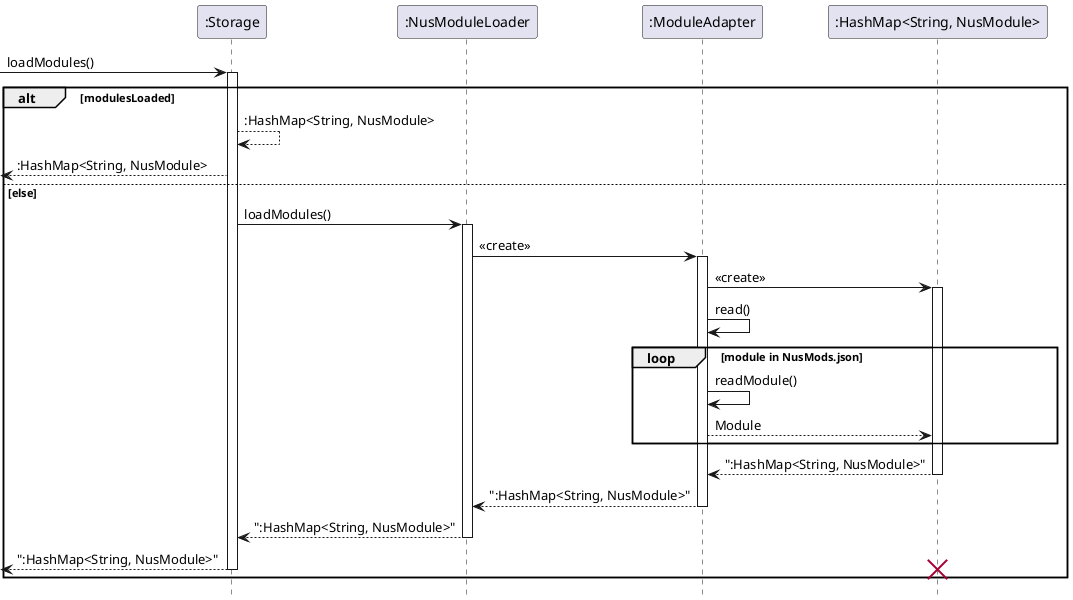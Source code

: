@startuml
hide circle
hide footbox

-> ":Storage" : loadModules()
activate ":Storage"
Alt modulesLoaded
    ":Storage" --> ":Storage" : :HashMap<String, NusModule>
    <-- ":Storage" : :HashMap<String, NusModule>
else else
    ":Storage" -> ":NusModuleLoader" : loadModules()
    activate ":NusModuleLoader"
    ":NusModuleLoader" -> ":ModuleAdapter" :<<create>>
    activate ":ModuleAdapter"
    ":ModuleAdapter" -> ":HashMap<String, NusModule>" : <<create>>
    activate ":HashMap<String, NusModule>"
    ":ModuleAdapter" -> ":ModuleAdapter" : read()
    loop module in NusMods.json
        ":ModuleAdapter" -> ":ModuleAdapter" : readModule()
        ":ModuleAdapter" --> ":HashMap<String, NusModule>" : Module
    end
    ":HashMap<String, NusModule>" --> ":ModuleAdapter" : ":HashMap<String, NusModule>"
    deactivate ":HashMap<String, NusModule>"
    ":ModuleAdapter" --> ":NusModuleLoader" : ":HashMap<String, NusModule>"
    deactivate ":ModuleAdapter"
    ":NusModuleLoader" --> ":Storage" : ":HashMap<String, NusModule>"
    deactivate ":NusModuleLoader"
    <-- ":Storage" : ":HashMap<String, NusModule>"
    deactivate ":Storage"
    destroy ":HashMap<String, NusModule>"
end




@enduml